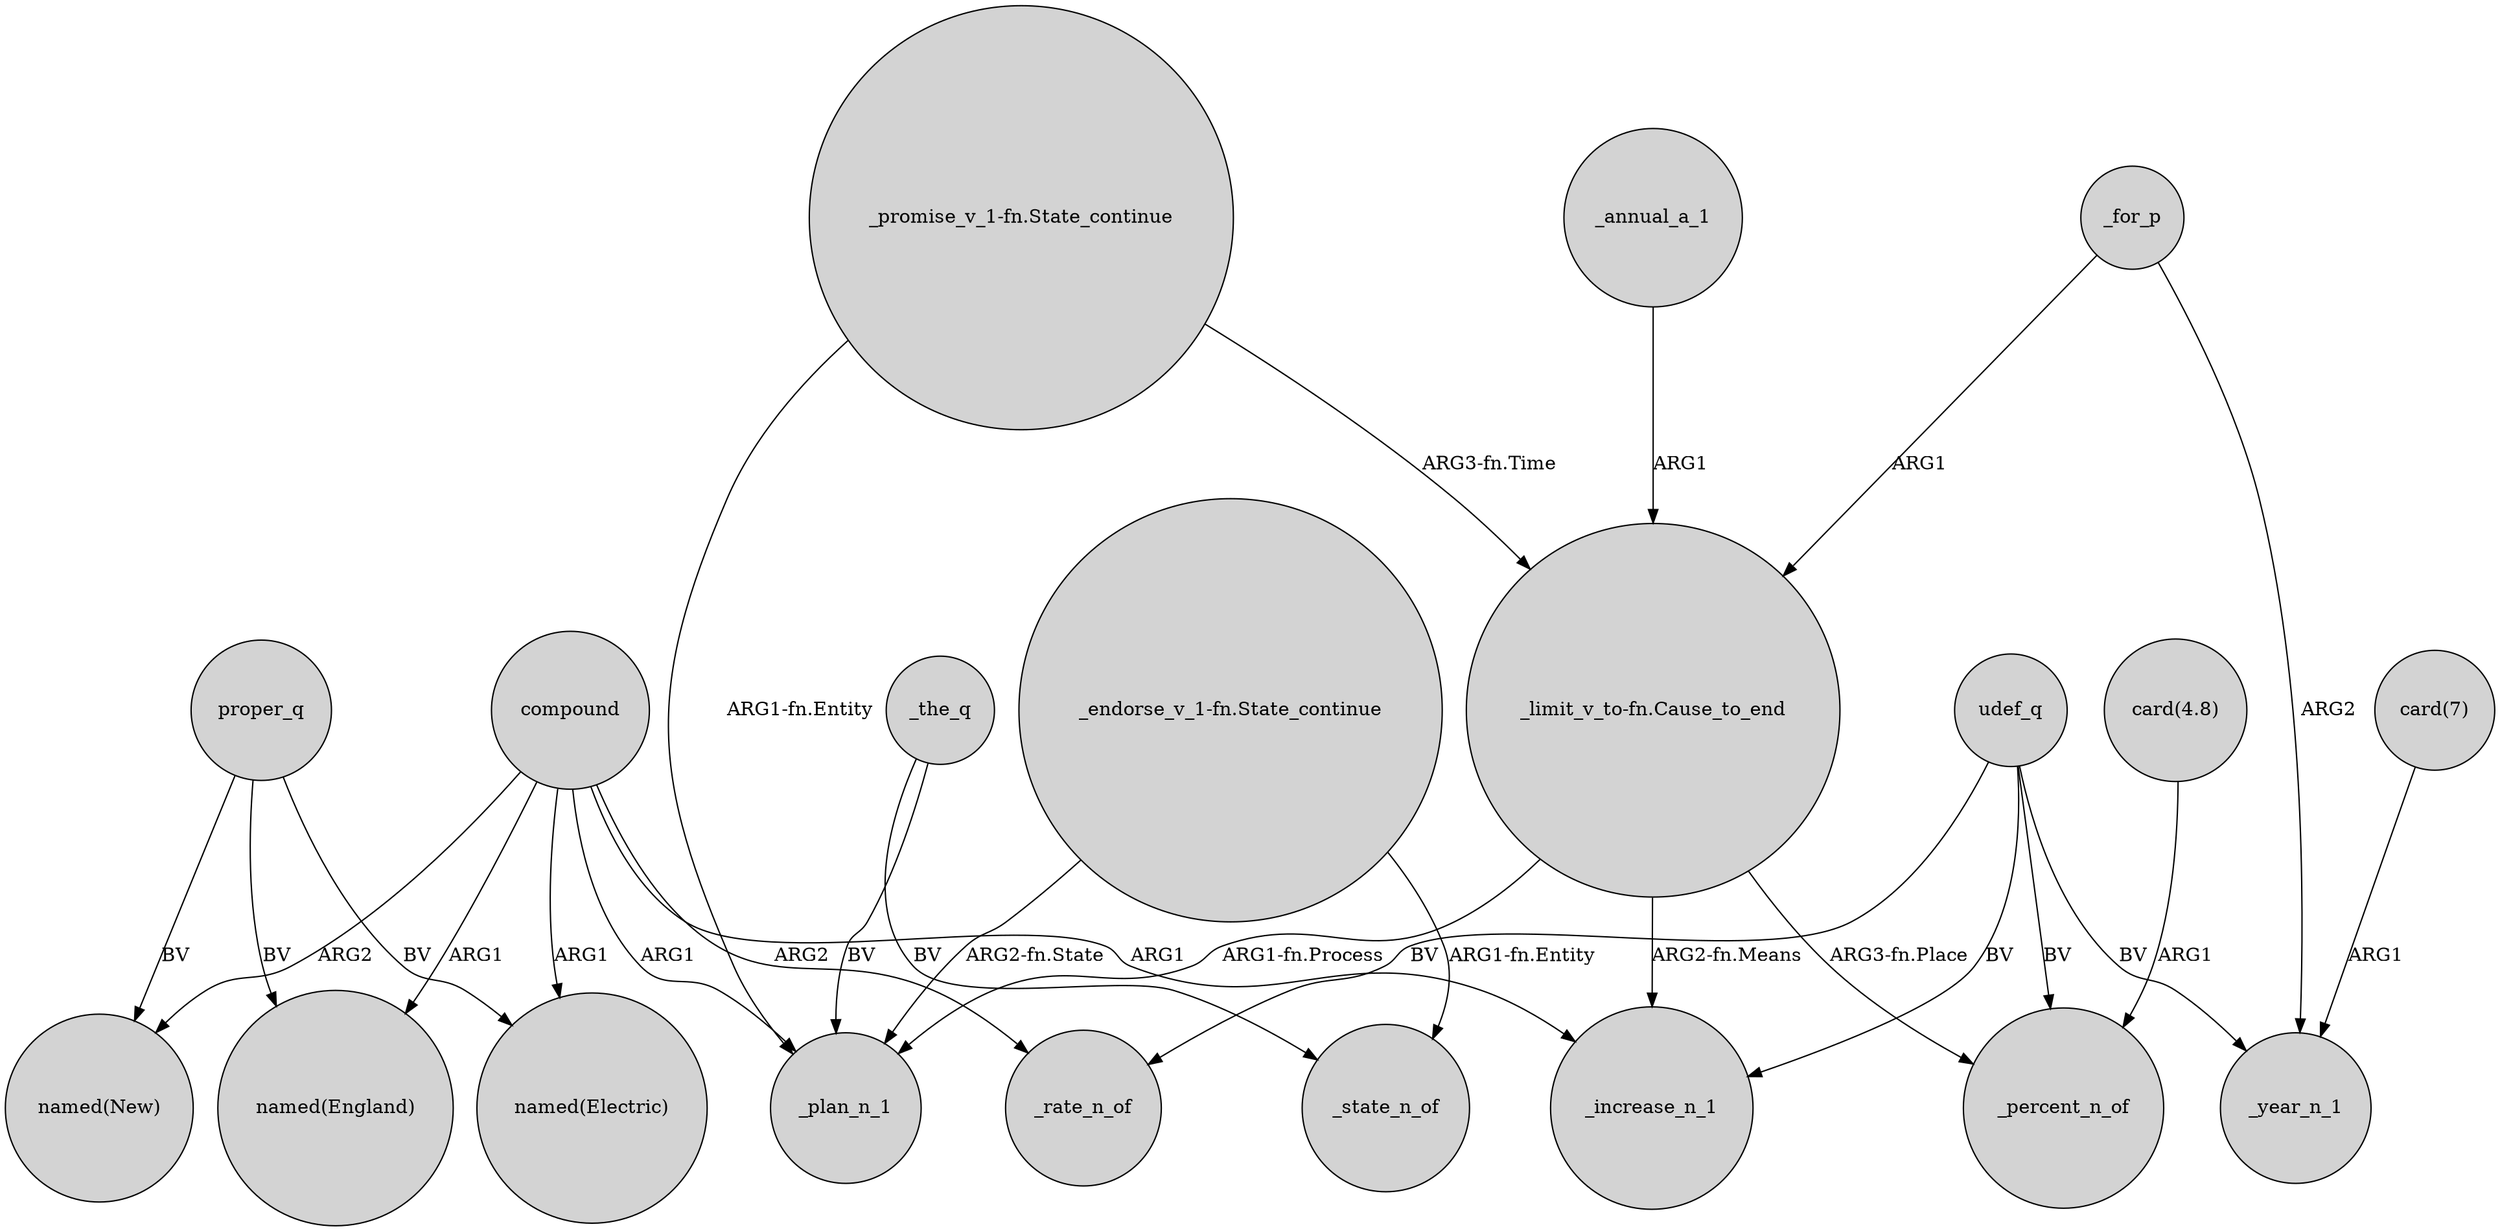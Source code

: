 digraph {
	node [shape=circle style=filled]
	"card(4.8)" -> _percent_n_of [label=ARG1]
	compound -> _increase_n_1 [label=ARG1]
	_the_q -> _state_n_of [label=BV]
	compound -> "named(New)" [label=ARG2]
	"_limit_v_to-fn.Cause_to_end" -> _plan_n_1 [label="ARG1-fn.Process"]
	proper_q -> "named(New)" [label=BV]
	"_limit_v_to-fn.Cause_to_end" -> _increase_n_1 [label="ARG2-fn.Means"]
	"_promise_v_1-fn.State_continue" -> _plan_n_1 [label="ARG1-fn.Entity"]
	compound -> "named(Electric)" [label=ARG1]
	udef_q -> _increase_n_1 [label=BV]
	udef_q -> _rate_n_of [label=BV]
	proper_q -> "named(England)" [label=BV]
	_annual_a_1 -> "_limit_v_to-fn.Cause_to_end" [label=ARG1]
	compound -> _rate_n_of [label=ARG2]
	"_endorse_v_1-fn.State_continue" -> _plan_n_1 [label="ARG2-fn.State"]
	udef_q -> _percent_n_of [label=BV]
	_for_p -> "_limit_v_to-fn.Cause_to_end" [label=ARG1]
	proper_q -> "named(Electric)" [label=BV]
	"_limit_v_to-fn.Cause_to_end" -> _percent_n_of [label="ARG3-fn.Place"]
	udef_q -> _year_n_1 [label=BV]
	_for_p -> _year_n_1 [label=ARG2]
	compound -> _plan_n_1 [label=ARG1]
	_the_q -> _plan_n_1 [label=BV]
	compound -> "named(England)" [label=ARG1]
	"card(7)" -> _year_n_1 [label=ARG1]
	"_promise_v_1-fn.State_continue" -> "_limit_v_to-fn.Cause_to_end" [label="ARG3-fn.Time"]
	"_endorse_v_1-fn.State_continue" -> _state_n_of [label="ARG1-fn.Entity"]
}
